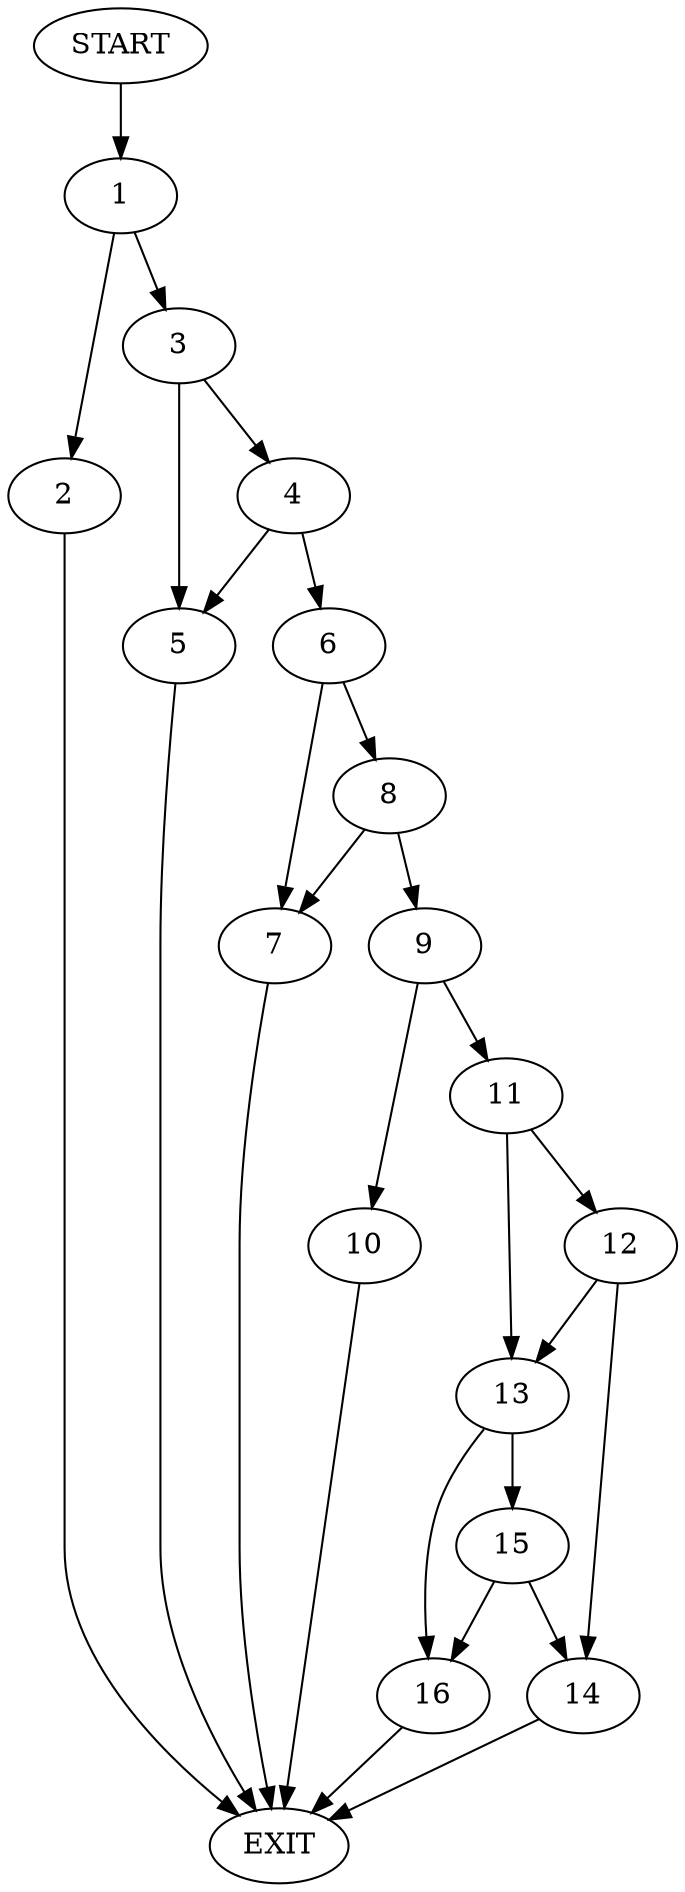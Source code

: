 digraph {
0 [label="START"]
17 [label="EXIT"]
0 -> 1
1 -> 2
1 -> 3
2 -> 17
3 -> 4
3 -> 5
4 -> 5
4 -> 6
5 -> 17
6 -> 7
6 -> 8
8 -> 7
8 -> 9
7 -> 17
9 -> 10
9 -> 11
10 -> 17
11 -> 12
11 -> 13
12 -> 13
12 -> 14
13 -> 15
13 -> 16
14 -> 17
16 -> 17
15 -> 14
15 -> 16
}

